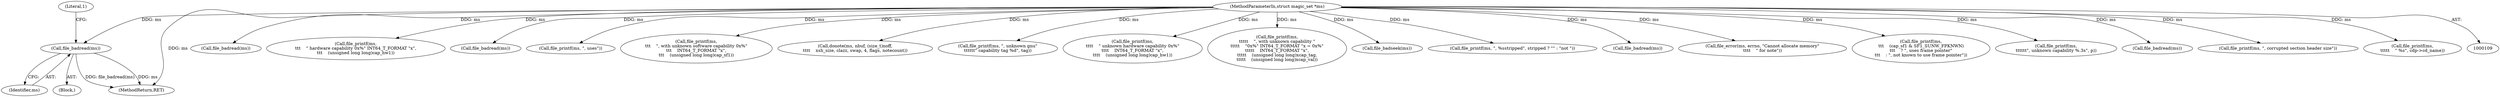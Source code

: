 digraph "0_file_ce90e05774dd77d86cfc8dfa6da57b32816841c4_5@API" {
"1000179" [label="(Call,file_badread(ms))"];
"1000110" [label="(MethodParameterIn,struct magic_set *ms)"];
"1000401" [label="(Call,file_badread(ms))"];
"1000652" [label="(Call,file_printf(ms,\n\t\t\t    \" hardware capability 0x%\" INT64_T_FORMAT \"x\",\n\t\t\t    (unsigned long long)cap_hw1))"];
"1000179" [label="(Call,file_badread(ms))"];
"1000298" [label="(Call,file_badread(ms))"];
"1000110" [label="(MethodParameterIn,struct magic_set *ms)"];
"1000180" [label="(Identifier,ms)"];
"1000590" [label="(Call,file_printf(ms, \", uses\"))"];
"1000693" [label="(Call,file_printf(ms,\n\t\t\t    \", with unknown software capability 0x%\"\n\t\t\t    INT64_T_FORMAT \"x\",\n\t\t\t    (unsigned long long)cap_sf1))"];
"1000178" [label="(Block,)"];
"1000319" [label="(Call,donote(ms, nbuf, (size_t)noff,\n\t\t\t\t    xsh_size, clazz, swap, 4, flags, notecount))"];
"1000487" [label="(Call,file_printf(ms, \", unknown gnu\"\n\t\t\t\t\t\t\" capability tag %d\", tag))"];
"1000637" [label="(Call,file_printf(ms,\n\t\t\t\t    \" unknown hardware capability 0x%\"\n\t\t\t\t    INT64_T_FORMAT \"x\",\n\t\t\t\t    (unsigned long long)cap_hw1))"];
"1000522" [label="(Call,file_printf(ms,\n\t\t\t\t\t    \", with unknown capability \"\n\t\t\t\t\t    \"0x%\" INT64_T_FORMAT \"x = 0x%\"\n\t\t\t\t\t    INT64_T_FORMAT \"x\",\n\t\t\t\t\t    (unsigned long long)xcap_tag,\n\t\t\t\t\t    (unsigned long long)xcap_val))"];
"1000367" [label="(Call,file_badseek(ms))"];
"1000550" [label="(Call,file_printf(ms, \", %sstripped\", stripped ? \"\" : \"not \"))"];
"1000239" [label="(Call,file_badread(ms))"];
"1000183" [label="(Literal,1)"];
"1000280" [label="(Call,file_error(ms, errno, \"Cannot allocate memory\"\n\t\t\t\t    \" for note\"))"];
"1000673" [label="(Call,file_printf(ms,\n\t\t\t    (cap_sf1 & SF1_SUNW_FPKNWN)\n\t\t\t    ? \", uses frame pointer\"\n\t\t\t    : \", not known to use frame pointer\"))"];
"1000445" [label="(Call,file_printf(ms,\n\t\t\t\t\t\t\", unknown capability %.3s\", p))"];
"1000209" [label="(Call,file_badread(ms))"];
"1000706" [label="(MethodReturn,RET)"];
"1000154" [label="(Call,file_printf(ms, \", corrupted section header size\"))"];
"1000615" [label="(Call,file_printf(ms,\n\t\t\t\t\t    \" %s\", cdp->cd_name))"];
"1000179" -> "1000178"  [label="AST: "];
"1000179" -> "1000180"  [label="CFG: "];
"1000180" -> "1000179"  [label="AST: "];
"1000183" -> "1000179"  [label="CFG: "];
"1000179" -> "1000706"  [label="DDG: file_badread(ms)"];
"1000179" -> "1000706"  [label="DDG: ms"];
"1000110" -> "1000179"  [label="DDG: ms"];
"1000110" -> "1000109"  [label="AST: "];
"1000110" -> "1000706"  [label="DDG: ms"];
"1000110" -> "1000154"  [label="DDG: ms"];
"1000110" -> "1000209"  [label="DDG: ms"];
"1000110" -> "1000239"  [label="DDG: ms"];
"1000110" -> "1000280"  [label="DDG: ms"];
"1000110" -> "1000298"  [label="DDG: ms"];
"1000110" -> "1000319"  [label="DDG: ms"];
"1000110" -> "1000367"  [label="DDG: ms"];
"1000110" -> "1000401"  [label="DDG: ms"];
"1000110" -> "1000445"  [label="DDG: ms"];
"1000110" -> "1000487"  [label="DDG: ms"];
"1000110" -> "1000522"  [label="DDG: ms"];
"1000110" -> "1000550"  [label="DDG: ms"];
"1000110" -> "1000590"  [label="DDG: ms"];
"1000110" -> "1000615"  [label="DDG: ms"];
"1000110" -> "1000637"  [label="DDG: ms"];
"1000110" -> "1000652"  [label="DDG: ms"];
"1000110" -> "1000673"  [label="DDG: ms"];
"1000110" -> "1000693"  [label="DDG: ms"];
}
